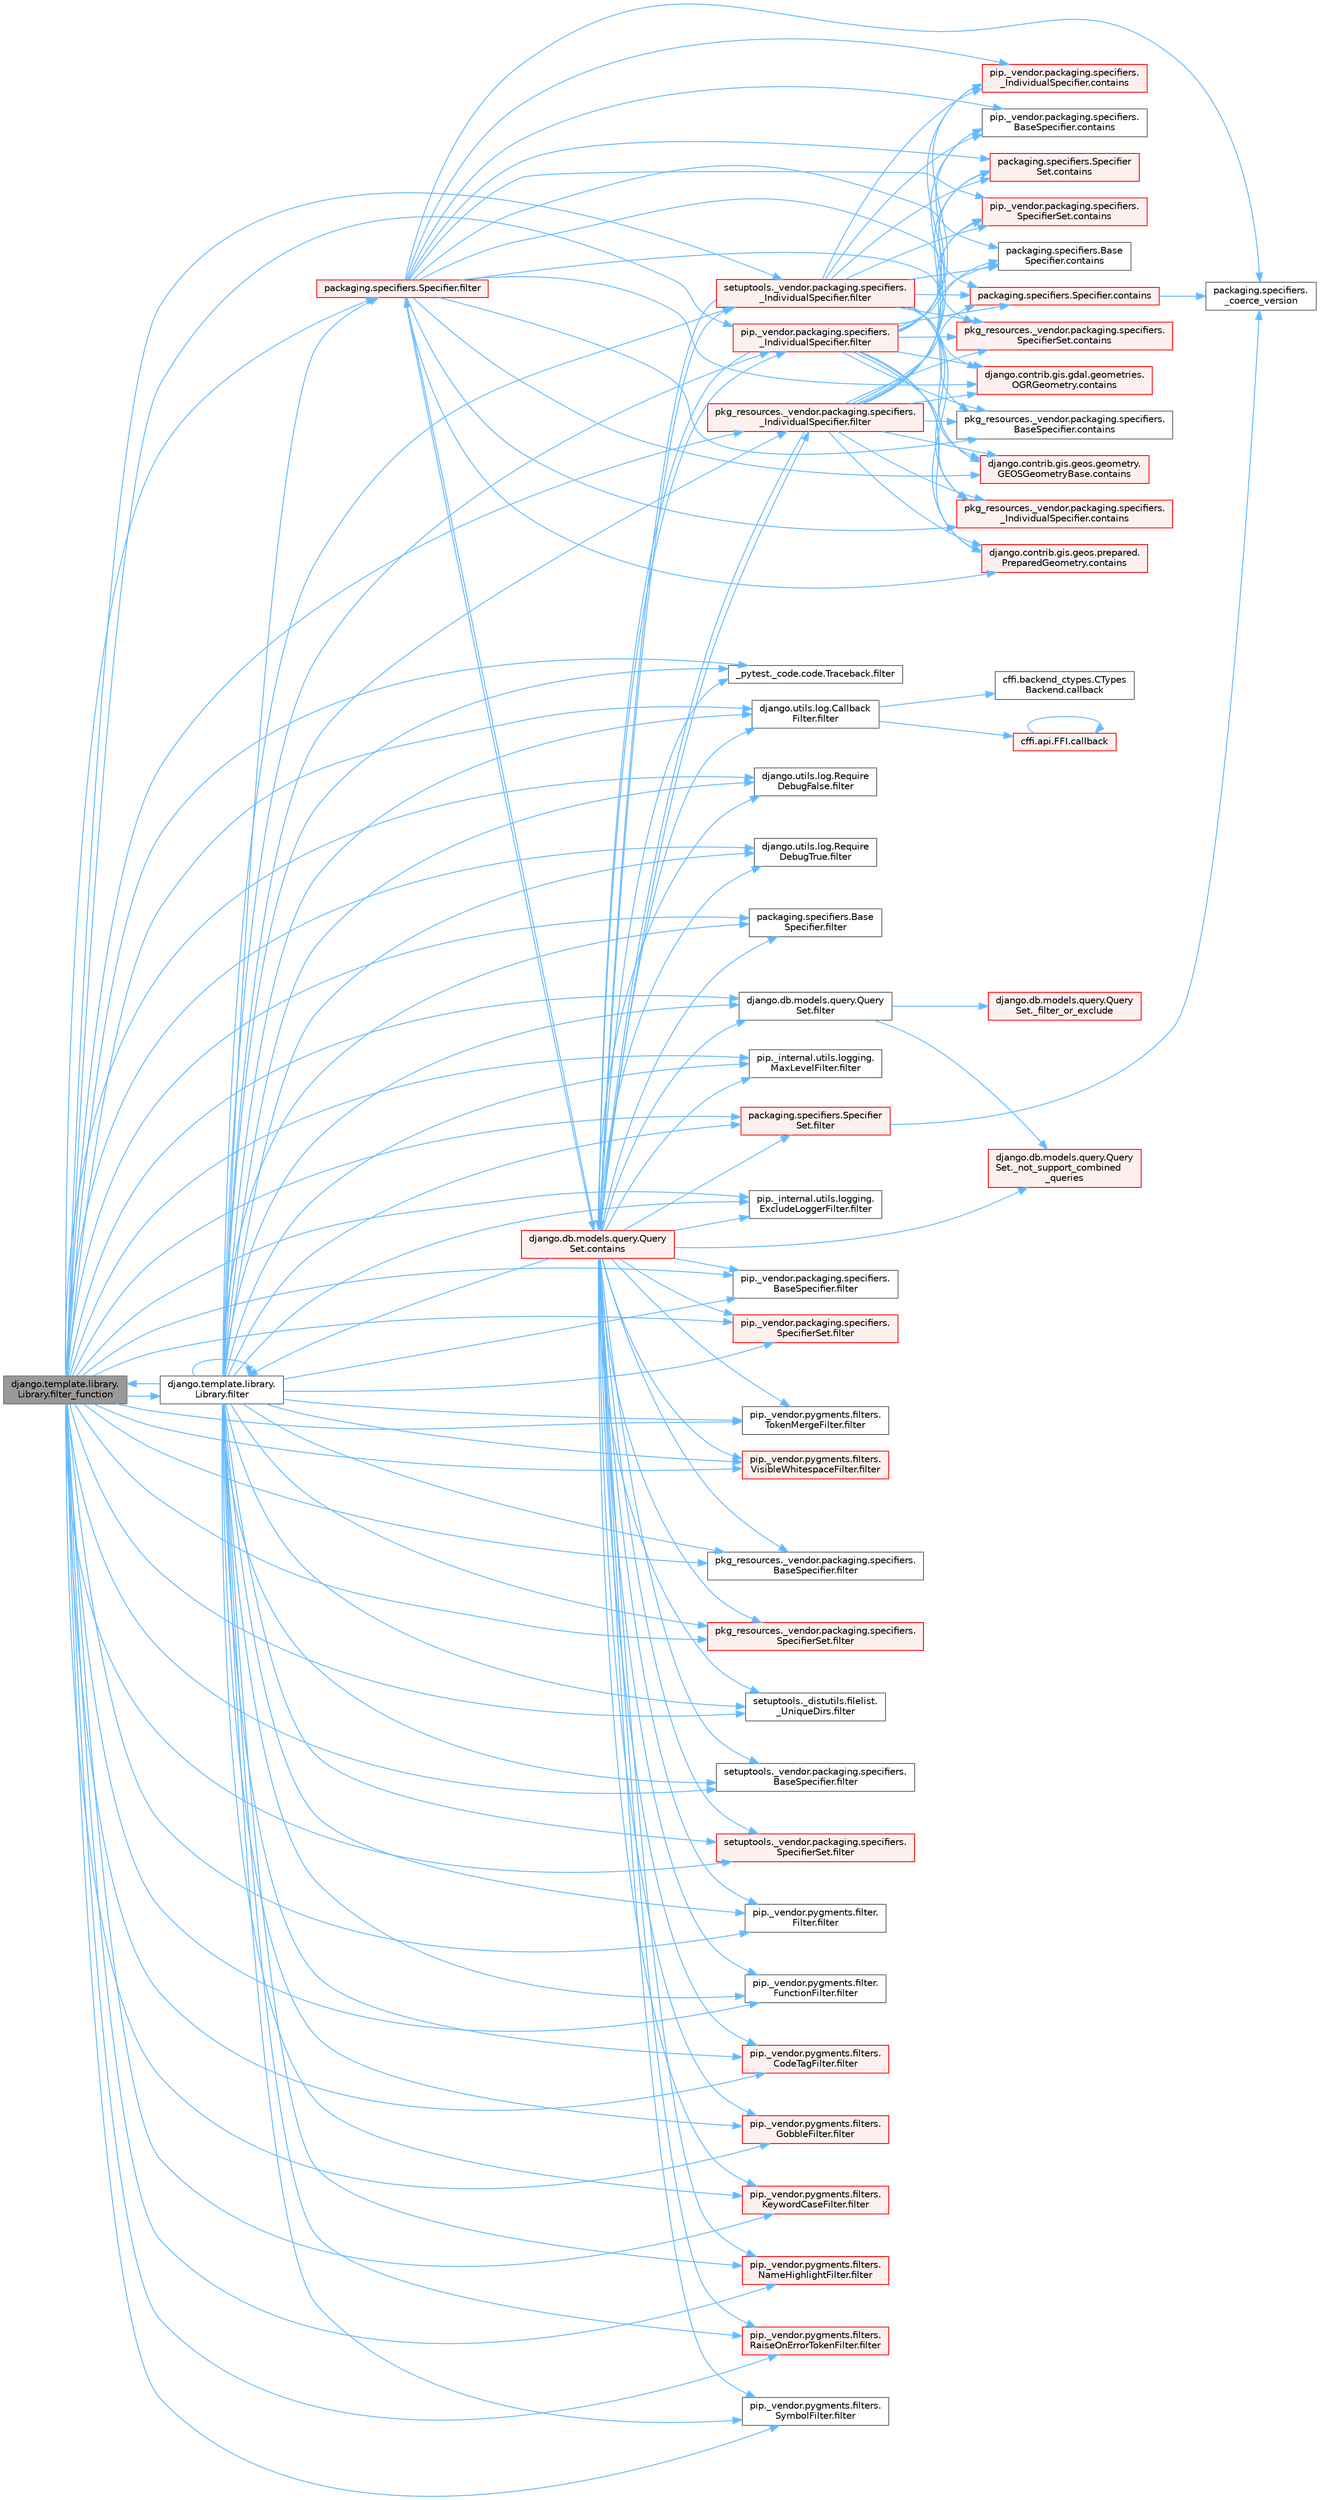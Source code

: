 digraph "django.template.library.Library.filter_function"
{
 // LATEX_PDF_SIZE
  bgcolor="transparent";
  edge [fontname=Helvetica,fontsize=10,labelfontname=Helvetica,labelfontsize=10];
  node [fontname=Helvetica,fontsize=10,shape=box,height=0.2,width=0.4];
  rankdir="LR";
  Node1 [id="Node000001",label="django.template.library.\lLibrary.filter_function",height=0.2,width=0.4,color="gray40", fillcolor="grey60", style="filled", fontcolor="black",tooltip=" "];
  Node1 -> Node2 [id="edge1_Node000001_Node000002",color="steelblue1",style="solid",tooltip=" "];
  Node2 [id="Node000002",label="_pytest._code.code.Traceback.filter",height=0.2,width=0.4,color="grey40", fillcolor="white", style="filled",URL="$class__pytest_1_1__code_1_1code_1_1_traceback.html#a55d326907d5380a46c4d3e52f002d33f",tooltip=" "];
  Node1 -> Node3 [id="edge2_Node000001_Node000003",color="steelblue1",style="solid",tooltip=" "];
  Node3 [id="Node000003",label="django.db.models.query.Query\lSet.filter",height=0.2,width=0.4,color="grey40", fillcolor="white", style="filled",URL="$classdjango_1_1db_1_1models_1_1query_1_1_query_set.html#a9c23f79ac5a5310d628b025b5ab7b7c5",tooltip=" "];
  Node3 -> Node4 [id="edge3_Node000003_Node000004",color="steelblue1",style="solid",tooltip=" "];
  Node4 [id="Node000004",label="django.db.models.query.Query\lSet._filter_or_exclude",height=0.2,width=0.4,color="red", fillcolor="#FFF0F0", style="filled",URL="$classdjango_1_1db_1_1models_1_1query_1_1_query_set.html#aaf90830d4e1b2ee4bdf10fb60f08aced",tooltip=" "];
  Node3 -> Node20 [id="edge4_Node000003_Node000020",color="steelblue1",style="solid",tooltip=" "];
  Node20 [id="Node000020",label="django.db.models.query.Query\lSet._not_support_combined\l_queries",height=0.2,width=0.4,color="red", fillcolor="#FFF0F0", style="filled",URL="$classdjango_1_1db_1_1models_1_1query_1_1_query_set.html#aa8310ec206924c94141bef75563958e2",tooltip=" "];
  Node1 -> Node21 [id="edge5_Node000001_Node000021",color="steelblue1",style="solid",tooltip=" "];
  Node21 [id="Node000021",label="django.template.library.\lLibrary.filter",height=0.2,width=0.4,color="grey40", fillcolor="white", style="filled",URL="$classdjango_1_1template_1_1library_1_1_library.html#ac67bb1211ffc0354d5bf33029a58aa43",tooltip=" "];
  Node21 -> Node2 [id="edge6_Node000021_Node000002",color="steelblue1",style="solid",tooltip=" "];
  Node21 -> Node3 [id="edge7_Node000021_Node000003",color="steelblue1",style="solid",tooltip=" "];
  Node21 -> Node21 [id="edge8_Node000021_Node000021",color="steelblue1",style="solid",tooltip=" "];
  Node21 -> Node22 [id="edge9_Node000021_Node000022",color="steelblue1",style="solid",tooltip=" "];
  Node22 [id="Node000022",label="django.utils.log.Callback\lFilter.filter",height=0.2,width=0.4,color="grey40", fillcolor="white", style="filled",URL="$classdjango_1_1utils_1_1log_1_1_callback_filter.html#acd2761b2200a4e66f4bd5b729ac43db2",tooltip=" "];
  Node22 -> Node23 [id="edge10_Node000022_Node000023",color="steelblue1",style="solid",tooltip=" "];
  Node23 [id="Node000023",label="cffi.api.FFI.callback",height=0.2,width=0.4,color="red", fillcolor="#FFF0F0", style="filled",URL="$classcffi_1_1api_1_1_f_f_i.html#a4e791803c5d07525465c8f1caeead188",tooltip=" "];
  Node23 -> Node23 [id="edge11_Node000023_Node000023",color="steelblue1",style="solid",tooltip=" "];
  Node22 -> Node27 [id="edge12_Node000022_Node000027",color="steelblue1",style="solid",tooltip=" "];
  Node27 [id="Node000027",label="cffi.backend_ctypes.CTypes\lBackend.callback",height=0.2,width=0.4,color="grey40", fillcolor="white", style="filled",URL="$classcffi_1_1backend__ctypes_1_1_c_types_backend.html#a6d540075e2cce4715ecc40b863b8dbcc",tooltip=" "];
  Node21 -> Node28 [id="edge13_Node000021_Node000028",color="steelblue1",style="solid",tooltip=" "];
  Node28 [id="Node000028",label="django.utils.log.Require\lDebugFalse.filter",height=0.2,width=0.4,color="grey40", fillcolor="white", style="filled",URL="$classdjango_1_1utils_1_1log_1_1_require_debug_false.html#a42e51835198458e09fb949a7af83bef8",tooltip=" "];
  Node21 -> Node29 [id="edge14_Node000021_Node000029",color="steelblue1",style="solid",tooltip=" "];
  Node29 [id="Node000029",label="django.utils.log.Require\lDebugTrue.filter",height=0.2,width=0.4,color="grey40", fillcolor="white", style="filled",URL="$classdjango_1_1utils_1_1log_1_1_require_debug_true.html#a8e1e027eea730028f70556810076c0e8",tooltip=" "];
  Node21 -> Node30 [id="edge15_Node000021_Node000030",color="steelblue1",style="solid",tooltip=" "];
  Node30 [id="Node000030",label="packaging.specifiers.Base\lSpecifier.filter",height=0.2,width=0.4,color="grey40", fillcolor="white", style="filled",URL="$classpackaging_1_1specifiers_1_1_base_specifier.html#aa87c3c882d19a56dd1f949c4b1bde70d",tooltip=" "];
  Node21 -> Node31 [id="edge16_Node000021_Node000031",color="steelblue1",style="solid",tooltip=" "];
  Node31 [id="Node000031",label="packaging.specifiers.Specifier.filter",height=0.2,width=0.4,color="red", fillcolor="#FFF0F0", style="filled",URL="$classpackaging_1_1specifiers_1_1_specifier.html#a22d9e14c5343d89e742b098b6d7997f7",tooltip=" "];
  Node31 -> Node32 [id="edge17_Node000031_Node000032",color="steelblue1",style="solid",tooltip=" "];
  Node32 [id="Node000032",label="packaging.specifiers.\l_coerce_version",height=0.2,width=0.4,color="grey40", fillcolor="white", style="filled",URL="$namespacepackaging_1_1specifiers.html#a075a73fc9deabd0af51612073a3a44bf",tooltip=" "];
  Node31 -> Node33 [id="edge18_Node000031_Node000033",color="steelblue1",style="solid",tooltip=" "];
  Node33 [id="Node000033",label="django.contrib.gis.gdal.geometries.\lOGRGeometry.contains",height=0.2,width=0.4,color="red", fillcolor="#FFF0F0", style="filled",URL="$classdjango_1_1contrib_1_1gis_1_1gdal_1_1geometries_1_1_o_g_r_geometry.html#ac4763e72bc3be798ebe272edf5a2111b",tooltip=" "];
  Node31 -> Node69 [id="edge19_Node000031_Node000069",color="steelblue1",style="solid",tooltip=" "];
  Node69 [id="Node000069",label="django.contrib.gis.geos.geometry.\lGEOSGeometryBase.contains",height=0.2,width=0.4,color="red", fillcolor="#FFF0F0", style="filled",URL="$classdjango_1_1contrib_1_1gis_1_1geos_1_1geometry_1_1_g_e_o_s_geometry_base.html#aa48e06e3c91d6a3a79f41bed318f5e43",tooltip=" "];
  Node31 -> Node70 [id="edge20_Node000031_Node000070",color="steelblue1",style="solid",tooltip=" "];
  Node70 [id="Node000070",label="django.contrib.gis.geos.prepared.\lPreparedGeometry.contains",height=0.2,width=0.4,color="red", fillcolor="#FFF0F0", style="filled",URL="$classdjango_1_1contrib_1_1gis_1_1geos_1_1prepared_1_1_prepared_geometry.html#ad52b1f28039e181521f25d338fa79be9",tooltip=" "];
  Node31 -> Node71 [id="edge21_Node000031_Node000071",color="steelblue1",style="solid",tooltip=" "];
  Node71 [id="Node000071",label="django.db.models.query.Query\lSet.contains",height=0.2,width=0.4,color="red", fillcolor="#FFF0F0", style="filled",URL="$classdjango_1_1db_1_1models_1_1query_1_1_query_set.html#a242e569a4bce6723adc3e71fdc69b70f",tooltip=" "];
  Node71 -> Node20 [id="edge22_Node000071_Node000020",color="steelblue1",style="solid",tooltip=" "];
  Node71 -> Node2 [id="edge23_Node000071_Node000002",color="steelblue1",style="solid",tooltip=" "];
  Node71 -> Node3 [id="edge24_Node000071_Node000003",color="steelblue1",style="solid",tooltip=" "];
  Node71 -> Node21 [id="edge25_Node000071_Node000021",color="steelblue1",style="solid",tooltip=" "];
  Node71 -> Node22 [id="edge26_Node000071_Node000022",color="steelblue1",style="solid",tooltip=" "];
  Node71 -> Node28 [id="edge27_Node000071_Node000028",color="steelblue1",style="solid",tooltip=" "];
  Node71 -> Node29 [id="edge28_Node000071_Node000029",color="steelblue1",style="solid",tooltip=" "];
  Node71 -> Node30 [id="edge29_Node000071_Node000030",color="steelblue1",style="solid",tooltip=" "];
  Node71 -> Node31 [id="edge30_Node000071_Node000031",color="steelblue1",style="solid",tooltip=" "];
  Node71 -> Node72 [id="edge31_Node000071_Node000072",color="steelblue1",style="solid",tooltip=" "];
  Node72 [id="Node000072",label="packaging.specifiers.Specifier\lSet.filter",height=0.2,width=0.4,color="red", fillcolor="#FFF0F0", style="filled",URL="$classpackaging_1_1specifiers_1_1_specifier_set.html#a65b70b2cc0c5bad34b31461955a36d87",tooltip=" "];
  Node72 -> Node32 [id="edge32_Node000072_Node000032",color="steelblue1",style="solid",tooltip=" "];
  Node71 -> Node103 [id="edge33_Node000071_Node000103",color="steelblue1",style="solid",tooltip=" "];
  Node103 [id="Node000103",label="pip._internal.utils.logging.\lExcludeLoggerFilter.filter",height=0.2,width=0.4,color="grey40", fillcolor="white", style="filled",URL="$classpip_1_1__internal_1_1utils_1_1logging_1_1_exclude_logger_filter.html#a633a3ddcdc0ebbb98edf2f1e0759d22a",tooltip=" "];
  Node71 -> Node104 [id="edge34_Node000071_Node000104",color="steelblue1",style="solid",tooltip=" "];
  Node104 [id="Node000104",label="pip._internal.utils.logging.\lMaxLevelFilter.filter",height=0.2,width=0.4,color="grey40", fillcolor="white", style="filled",URL="$classpip_1_1__internal_1_1utils_1_1logging_1_1_max_level_filter.html#ac46bbe4d91f47ed8f818f64d25ed2085",tooltip=" "];
  Node71 -> Node105 [id="edge35_Node000071_Node000105",color="steelblue1",style="solid",tooltip=" "];
  Node105 [id="Node000105",label="pip._vendor.packaging.specifiers.\l_IndividualSpecifier.filter",height=0.2,width=0.4,color="red", fillcolor="#FFF0F0", style="filled",URL="$classpip_1_1__vendor_1_1packaging_1_1specifiers_1_1___individual_specifier.html#a6203976cfa5ddd6a1f47f8dfe0669fd7",tooltip=" "];
  Node105 -> Node33 [id="edge36_Node000105_Node000033",color="steelblue1",style="solid",tooltip=" "];
  Node105 -> Node69 [id="edge37_Node000105_Node000069",color="steelblue1",style="solid",tooltip=" "];
  Node105 -> Node70 [id="edge38_Node000105_Node000070",color="steelblue1",style="solid",tooltip=" "];
  Node105 -> Node71 [id="edge39_Node000105_Node000071",color="steelblue1",style="solid",tooltip=" "];
  Node105 -> Node112 [id="edge40_Node000105_Node000112",color="steelblue1",style="solid",tooltip=" "];
  Node112 [id="Node000112",label="packaging.specifiers.Base\lSpecifier.contains",height=0.2,width=0.4,color="grey40", fillcolor="white", style="filled",URL="$classpackaging_1_1specifiers_1_1_base_specifier.html#a25e4441395aaa5f2bd19da46590dddc0",tooltip=" "];
  Node105 -> Node113 [id="edge41_Node000105_Node000113",color="steelblue1",style="solid",tooltip=" "];
  Node113 [id="Node000113",label="packaging.specifiers.Specifier.contains",height=0.2,width=0.4,color="red", fillcolor="#FFF0F0", style="filled",URL="$classpackaging_1_1specifiers_1_1_specifier.html#a782f94ca4b4d15bd461fd4c7a1c64ea1",tooltip=" "];
  Node113 -> Node32 [id="edge42_Node000113_Node000032",color="steelblue1",style="solid",tooltip=" "];
  Node105 -> Node122 [id="edge43_Node000105_Node000122",color="steelblue1",style="solid",tooltip=" "];
  Node122 [id="Node000122",label="packaging.specifiers.Specifier\lSet.contains",height=0.2,width=0.4,color="red", fillcolor="#FFF0F0", style="filled",URL="$classpackaging_1_1specifiers_1_1_specifier_set.html#ada64d1b5bfa107e43857d5504e92b233",tooltip=" "];
  Node105 -> Node123 [id="edge44_Node000105_Node000123",color="steelblue1",style="solid",tooltip=" "];
  Node123 [id="Node000123",label="pip._vendor.packaging.specifiers.\l_IndividualSpecifier.contains",height=0.2,width=0.4,color="red", fillcolor="#FFF0F0", style="filled",URL="$classpip_1_1__vendor_1_1packaging_1_1specifiers_1_1___individual_specifier.html#a0225ec2329bc258c9ff7d62a4ad6dde5",tooltip=" "];
  Node105 -> Node124 [id="edge45_Node000105_Node000124",color="steelblue1",style="solid",tooltip=" "];
  Node124 [id="Node000124",label="pip._vendor.packaging.specifiers.\lBaseSpecifier.contains",height=0.2,width=0.4,color="grey40", fillcolor="white", style="filled",URL="$classpip_1_1__vendor_1_1packaging_1_1specifiers_1_1_base_specifier.html#a1af3d8278a56af108c1b23f4f4dd7776",tooltip=" "];
  Node105 -> Node125 [id="edge46_Node000105_Node000125",color="steelblue1",style="solid",tooltip=" "];
  Node125 [id="Node000125",label="pip._vendor.packaging.specifiers.\lSpecifierSet.contains",height=0.2,width=0.4,color="red", fillcolor="#FFF0F0", style="filled",URL="$classpip_1_1__vendor_1_1packaging_1_1specifiers_1_1_specifier_set.html#a4c6c2f9778aaca8bc7eb77e5fa358a47",tooltip=" "];
  Node105 -> Node126 [id="edge47_Node000105_Node000126",color="steelblue1",style="solid",tooltip=" "];
  Node126 [id="Node000126",label="pkg_resources._vendor.packaging.specifiers.\l_IndividualSpecifier.contains",height=0.2,width=0.4,color="red", fillcolor="#FFF0F0", style="filled",URL="$classpkg__resources_1_1__vendor_1_1packaging_1_1specifiers_1_1___individual_specifier.html#ad490fa0c3edddc0b101c1f2a13af7644",tooltip=" "];
  Node105 -> Node127 [id="edge48_Node000105_Node000127",color="steelblue1",style="solid",tooltip=" "];
  Node127 [id="Node000127",label="pkg_resources._vendor.packaging.specifiers.\lBaseSpecifier.contains",height=0.2,width=0.4,color="grey40", fillcolor="white", style="filled",URL="$classpkg__resources_1_1__vendor_1_1packaging_1_1specifiers_1_1_base_specifier.html#a60a05af58d5bbfaeabc731124011c49b",tooltip=" "];
  Node105 -> Node128 [id="edge49_Node000105_Node000128",color="steelblue1",style="solid",tooltip=" "];
  Node128 [id="Node000128",label="pkg_resources._vendor.packaging.specifiers.\lSpecifierSet.contains",height=0.2,width=0.4,color="red", fillcolor="#FFF0F0", style="filled",URL="$classpkg__resources_1_1__vendor_1_1packaging_1_1specifiers_1_1_specifier_set.html#a5ea365d83f483f55a0b80c368a5ce5dd",tooltip=" "];
  Node71 -> Node132 [id="edge50_Node000071_Node000132",color="steelblue1",style="solid",tooltip=" "];
  Node132 [id="Node000132",label="pip._vendor.packaging.specifiers.\lBaseSpecifier.filter",height=0.2,width=0.4,color="grey40", fillcolor="white", style="filled",URL="$classpip_1_1__vendor_1_1packaging_1_1specifiers_1_1_base_specifier.html#a1b2ef14b953df0cf1a317ea573d0ea5a",tooltip=" "];
  Node71 -> Node133 [id="edge51_Node000071_Node000133",color="steelblue1",style="solid",tooltip=" "];
  Node133 [id="Node000133",label="pip._vendor.packaging.specifiers.\lSpecifierSet.filter",height=0.2,width=0.4,color="red", fillcolor="#FFF0F0", style="filled",URL="$classpip_1_1__vendor_1_1packaging_1_1specifiers_1_1_specifier_set.html#a3d7a4e9a4cb787385e37d5832bcc0a64",tooltip=" "];
  Node71 -> Node134 [id="edge52_Node000071_Node000134",color="steelblue1",style="solid",tooltip=" "];
  Node134 [id="Node000134",label="pip._vendor.pygments.filter.\lFilter.filter",height=0.2,width=0.4,color="grey40", fillcolor="white", style="filled",URL="$classpip_1_1__vendor_1_1pygments_1_1filter_1_1_filter.html#a970c118f059ea361c8f184fd86c6873d",tooltip=" "];
  Node71 -> Node135 [id="edge53_Node000071_Node000135",color="steelblue1",style="solid",tooltip=" "];
  Node135 [id="Node000135",label="pip._vendor.pygments.filter.\lFunctionFilter.filter",height=0.2,width=0.4,color="grey40", fillcolor="white", style="filled",URL="$classpip_1_1__vendor_1_1pygments_1_1filter_1_1_function_filter.html#a795616d337e49ea853139b0b96d481e7",tooltip=" "];
  Node71 -> Node136 [id="edge54_Node000071_Node000136",color="steelblue1",style="solid",tooltip=" "];
  Node136 [id="Node000136",label="pip._vendor.pygments.filters.\lCodeTagFilter.filter",height=0.2,width=0.4,color="red", fillcolor="#FFF0F0", style="filled",URL="$classpip_1_1__vendor_1_1pygments_1_1filters_1_1_code_tag_filter.html#adc7f44786b4b83da74faa23a154c8843",tooltip=" "];
  Node71 -> Node138 [id="edge55_Node000071_Node000138",color="steelblue1",style="solid",tooltip=" "];
  Node138 [id="Node000138",label="pip._vendor.pygments.filters.\lGobbleFilter.filter",height=0.2,width=0.4,color="red", fillcolor="#FFF0F0", style="filled",URL="$classpip_1_1__vendor_1_1pygments_1_1filters_1_1_gobble_filter.html#a1f8e662bb1794e2924280dc6564ca148",tooltip=" "];
  Node71 -> Node257 [id="edge56_Node000071_Node000257",color="steelblue1",style="solid",tooltip=" "];
  Node257 [id="Node000257",label="pip._vendor.pygments.filters.\lKeywordCaseFilter.filter",height=0.2,width=0.4,color="red", fillcolor="#FFF0F0", style="filled",URL="$classpip_1_1__vendor_1_1pygments_1_1filters_1_1_keyword_case_filter.html#a328d29510b49c572e5ded82852d167c8",tooltip=" "];
  Node71 -> Node260 [id="edge57_Node000071_Node000260",color="steelblue1",style="solid",tooltip=" "];
  Node260 [id="Node000260",label="pip._vendor.pygments.filters.\lNameHighlightFilter.filter",height=0.2,width=0.4,color="red", fillcolor="#FFF0F0", style="filled",URL="$classpip_1_1__vendor_1_1pygments_1_1filters_1_1_name_highlight_filter.html#ae389da6c924503203acbc80c559b0043",tooltip=" "];
  Node71 -> Node267 [id="edge58_Node000071_Node000267",color="steelblue1",style="solid",tooltip=" "];
  Node267 [id="Node000267",label="pip._vendor.pygments.filters.\lRaiseOnErrorTokenFilter.filter",height=0.2,width=0.4,color="red", fillcolor="#FFF0F0", style="filled",URL="$classpip_1_1__vendor_1_1pygments_1_1filters_1_1_raise_on_error_token_filter.html#aacf420bb16c8d3a430b88e78ee35b253",tooltip=" "];
  Node71 -> Node1371 [id="edge59_Node000071_Node001371",color="steelblue1",style="solid",tooltip=" "];
  Node1371 [id="Node001371",label="pip._vendor.pygments.filters.\lSymbolFilter.filter",height=0.2,width=0.4,color="grey40", fillcolor="white", style="filled",URL="$classpip_1_1__vendor_1_1pygments_1_1filters_1_1_symbol_filter.html#a567de8b7e3bc5f0a87712af81fbc70c7",tooltip=" "];
  Node71 -> Node1372 [id="edge60_Node000071_Node001372",color="steelblue1",style="solid",tooltip=" "];
  Node1372 [id="Node001372",label="pip._vendor.pygments.filters.\lTokenMergeFilter.filter",height=0.2,width=0.4,color="grey40", fillcolor="white", style="filled",URL="$classpip_1_1__vendor_1_1pygments_1_1filters_1_1_token_merge_filter.html#ac3fdd8238fb6976d42540cac395a9543",tooltip=" "];
  Node71 -> Node1373 [id="edge61_Node000071_Node001373",color="steelblue1",style="solid",tooltip=" "];
  Node1373 [id="Node001373",label="pip._vendor.pygments.filters.\lVisibleWhitespaceFilter.filter",height=0.2,width=0.4,color="red", fillcolor="#FFF0F0", style="filled",URL="$classpip_1_1__vendor_1_1pygments_1_1filters_1_1_visible_whitespace_filter.html#a9a7227d129dac7d41fe5b50d9fd97b77",tooltip=" "];
  Node71 -> Node1374 [id="edge62_Node000071_Node001374",color="steelblue1",style="solid",tooltip=" "];
  Node1374 [id="Node001374",label="pkg_resources._vendor.packaging.specifiers.\l_IndividualSpecifier.filter",height=0.2,width=0.4,color="red", fillcolor="#FFF0F0", style="filled",URL="$classpkg__resources_1_1__vendor_1_1packaging_1_1specifiers_1_1___individual_specifier.html#ad284c0e05b23f4b6838266492c00fc3e",tooltip=" "];
  Node1374 -> Node33 [id="edge63_Node001374_Node000033",color="steelblue1",style="solid",tooltip=" "];
  Node1374 -> Node69 [id="edge64_Node001374_Node000069",color="steelblue1",style="solid",tooltip=" "];
  Node1374 -> Node70 [id="edge65_Node001374_Node000070",color="steelblue1",style="solid",tooltip=" "];
  Node1374 -> Node71 [id="edge66_Node001374_Node000071",color="steelblue1",style="solid",tooltip=" "];
  Node1374 -> Node112 [id="edge67_Node001374_Node000112",color="steelblue1",style="solid",tooltip=" "];
  Node1374 -> Node113 [id="edge68_Node001374_Node000113",color="steelblue1",style="solid",tooltip=" "];
  Node1374 -> Node122 [id="edge69_Node001374_Node000122",color="steelblue1",style="solid",tooltip=" "];
  Node1374 -> Node123 [id="edge70_Node001374_Node000123",color="steelblue1",style="solid",tooltip=" "];
  Node1374 -> Node124 [id="edge71_Node001374_Node000124",color="steelblue1",style="solid",tooltip=" "];
  Node1374 -> Node125 [id="edge72_Node001374_Node000125",color="steelblue1",style="solid",tooltip=" "];
  Node1374 -> Node126 [id="edge73_Node001374_Node000126",color="steelblue1",style="solid",tooltip=" "];
  Node1374 -> Node127 [id="edge74_Node001374_Node000127",color="steelblue1",style="solid",tooltip=" "];
  Node1374 -> Node128 [id="edge75_Node001374_Node000128",color="steelblue1",style="solid",tooltip=" "];
  Node71 -> Node1375 [id="edge76_Node000071_Node001375",color="steelblue1",style="solid",tooltip=" "];
  Node1375 [id="Node001375",label="pkg_resources._vendor.packaging.specifiers.\lBaseSpecifier.filter",height=0.2,width=0.4,color="grey40", fillcolor="white", style="filled",URL="$classpkg__resources_1_1__vendor_1_1packaging_1_1specifiers_1_1_base_specifier.html#a08f789f03784e5505adfce76a34b64f0",tooltip=" "];
  Node71 -> Node1376 [id="edge77_Node000071_Node001376",color="steelblue1",style="solid",tooltip=" "];
  Node1376 [id="Node001376",label="pkg_resources._vendor.packaging.specifiers.\lSpecifierSet.filter",height=0.2,width=0.4,color="red", fillcolor="#FFF0F0", style="filled",URL="$classpkg__resources_1_1__vendor_1_1packaging_1_1specifiers_1_1_specifier_set.html#a9935b066c65c5b7849bd09a27171e1ba",tooltip=" "];
  Node71 -> Node1377 [id="edge78_Node000071_Node001377",color="steelblue1",style="solid",tooltip=" "];
  Node1377 [id="Node001377",label="setuptools._distutils.filelist.\l_UniqueDirs.filter",height=0.2,width=0.4,color="grey40", fillcolor="white", style="filled",URL="$classsetuptools_1_1__distutils_1_1filelist_1_1___unique_dirs.html#a351fccd2f8d782034811f470cf8e3815",tooltip=" "];
  Node71 -> Node1378 [id="edge79_Node000071_Node001378",color="steelblue1",style="solid",tooltip=" "];
  Node1378 [id="Node001378",label="setuptools._vendor.packaging.specifiers.\l_IndividualSpecifier.filter",height=0.2,width=0.4,color="red", fillcolor="#FFF0F0", style="filled",URL="$classsetuptools_1_1__vendor_1_1packaging_1_1specifiers_1_1___individual_specifier.html#a7f35b396bffe2a5276887eda17fd660b",tooltip=" "];
  Node1378 -> Node33 [id="edge80_Node001378_Node000033",color="steelblue1",style="solid",tooltip=" "];
  Node1378 -> Node69 [id="edge81_Node001378_Node000069",color="steelblue1",style="solid",tooltip=" "];
  Node1378 -> Node70 [id="edge82_Node001378_Node000070",color="steelblue1",style="solid",tooltip=" "];
  Node1378 -> Node71 [id="edge83_Node001378_Node000071",color="steelblue1",style="solid",tooltip=" "];
  Node1378 -> Node112 [id="edge84_Node001378_Node000112",color="steelblue1",style="solid",tooltip=" "];
  Node1378 -> Node113 [id="edge85_Node001378_Node000113",color="steelblue1",style="solid",tooltip=" "];
  Node1378 -> Node122 [id="edge86_Node001378_Node000122",color="steelblue1",style="solid",tooltip=" "];
  Node1378 -> Node123 [id="edge87_Node001378_Node000123",color="steelblue1",style="solid",tooltip=" "];
  Node1378 -> Node124 [id="edge88_Node001378_Node000124",color="steelblue1",style="solid",tooltip=" "];
  Node1378 -> Node125 [id="edge89_Node001378_Node000125",color="steelblue1",style="solid",tooltip=" "];
  Node1378 -> Node126 [id="edge90_Node001378_Node000126",color="steelblue1",style="solid",tooltip=" "];
  Node1378 -> Node127 [id="edge91_Node001378_Node000127",color="steelblue1",style="solid",tooltip=" "];
  Node1378 -> Node128 [id="edge92_Node001378_Node000128",color="steelblue1",style="solid",tooltip=" "];
  Node71 -> Node1379 [id="edge93_Node000071_Node001379",color="steelblue1",style="solid",tooltip=" "];
  Node1379 [id="Node001379",label="setuptools._vendor.packaging.specifiers.\lBaseSpecifier.filter",height=0.2,width=0.4,color="grey40", fillcolor="white", style="filled",URL="$classsetuptools_1_1__vendor_1_1packaging_1_1specifiers_1_1_base_specifier.html#aac733c9425aa10aacb2e457c323feb1d",tooltip=" "];
  Node71 -> Node1380 [id="edge94_Node000071_Node001380",color="steelblue1",style="solid",tooltip=" "];
  Node1380 [id="Node001380",label="setuptools._vendor.packaging.specifiers.\lSpecifierSet.filter",height=0.2,width=0.4,color="red", fillcolor="#FFF0F0", style="filled",URL="$classsetuptools_1_1__vendor_1_1packaging_1_1specifiers_1_1_specifier_set.html#a7aa970c725539aaf9406b260e2ffaa09",tooltip=" "];
  Node31 -> Node112 [id="edge95_Node000031_Node000112",color="steelblue1",style="solid",tooltip=" "];
  Node31 -> Node113 [id="edge96_Node000031_Node000113",color="steelblue1",style="solid",tooltip=" "];
  Node31 -> Node122 [id="edge97_Node000031_Node000122",color="steelblue1",style="solid",tooltip=" "];
  Node31 -> Node123 [id="edge98_Node000031_Node000123",color="steelblue1",style="solid",tooltip=" "];
  Node31 -> Node124 [id="edge99_Node000031_Node000124",color="steelblue1",style="solid",tooltip=" "];
  Node31 -> Node125 [id="edge100_Node000031_Node000125",color="steelblue1",style="solid",tooltip=" "];
  Node31 -> Node126 [id="edge101_Node000031_Node000126",color="steelblue1",style="solid",tooltip=" "];
  Node31 -> Node127 [id="edge102_Node000031_Node000127",color="steelblue1",style="solid",tooltip=" "];
  Node31 -> Node128 [id="edge103_Node000031_Node000128",color="steelblue1",style="solid",tooltip=" "];
  Node21 -> Node72 [id="edge104_Node000021_Node000072",color="steelblue1",style="solid",tooltip=" "];
  Node21 -> Node103 [id="edge105_Node000021_Node000103",color="steelblue1",style="solid",tooltip=" "];
  Node21 -> Node104 [id="edge106_Node000021_Node000104",color="steelblue1",style="solid",tooltip=" "];
  Node21 -> Node105 [id="edge107_Node000021_Node000105",color="steelblue1",style="solid",tooltip=" "];
  Node21 -> Node132 [id="edge108_Node000021_Node000132",color="steelblue1",style="solid",tooltip=" "];
  Node21 -> Node133 [id="edge109_Node000021_Node000133",color="steelblue1",style="solid",tooltip=" "];
  Node21 -> Node134 [id="edge110_Node000021_Node000134",color="steelblue1",style="solid",tooltip=" "];
  Node21 -> Node135 [id="edge111_Node000021_Node000135",color="steelblue1",style="solid",tooltip=" "];
  Node21 -> Node136 [id="edge112_Node000021_Node000136",color="steelblue1",style="solid",tooltip=" "];
  Node21 -> Node138 [id="edge113_Node000021_Node000138",color="steelblue1",style="solid",tooltip=" "];
  Node21 -> Node257 [id="edge114_Node000021_Node000257",color="steelblue1",style="solid",tooltip=" "];
  Node21 -> Node260 [id="edge115_Node000021_Node000260",color="steelblue1",style="solid",tooltip=" "];
  Node21 -> Node267 [id="edge116_Node000021_Node000267",color="steelblue1",style="solid",tooltip=" "];
  Node21 -> Node1371 [id="edge117_Node000021_Node001371",color="steelblue1",style="solid",tooltip=" "];
  Node21 -> Node1372 [id="edge118_Node000021_Node001372",color="steelblue1",style="solid",tooltip=" "];
  Node21 -> Node1373 [id="edge119_Node000021_Node001373",color="steelblue1",style="solid",tooltip=" "];
  Node21 -> Node1374 [id="edge120_Node000021_Node001374",color="steelblue1",style="solid",tooltip=" "];
  Node21 -> Node1375 [id="edge121_Node000021_Node001375",color="steelblue1",style="solid",tooltip=" "];
  Node21 -> Node1376 [id="edge122_Node000021_Node001376",color="steelblue1",style="solid",tooltip=" "];
  Node21 -> Node1377 [id="edge123_Node000021_Node001377",color="steelblue1",style="solid",tooltip=" "];
  Node21 -> Node1378 [id="edge124_Node000021_Node001378",color="steelblue1",style="solid",tooltip=" "];
  Node21 -> Node1379 [id="edge125_Node000021_Node001379",color="steelblue1",style="solid",tooltip=" "];
  Node21 -> Node1380 [id="edge126_Node000021_Node001380",color="steelblue1",style="solid",tooltip=" "];
  Node21 -> Node1 [id="edge127_Node000021_Node000001",color="steelblue1",style="solid",tooltip=" "];
  Node1 -> Node22 [id="edge128_Node000001_Node000022",color="steelblue1",style="solid",tooltip=" "];
  Node1 -> Node28 [id="edge129_Node000001_Node000028",color="steelblue1",style="solid",tooltip=" "];
  Node1 -> Node29 [id="edge130_Node000001_Node000029",color="steelblue1",style="solid",tooltip=" "];
  Node1 -> Node30 [id="edge131_Node000001_Node000030",color="steelblue1",style="solid",tooltip=" "];
  Node1 -> Node31 [id="edge132_Node000001_Node000031",color="steelblue1",style="solid",tooltip=" "];
  Node1 -> Node72 [id="edge133_Node000001_Node000072",color="steelblue1",style="solid",tooltip=" "];
  Node1 -> Node103 [id="edge134_Node000001_Node000103",color="steelblue1",style="solid",tooltip=" "];
  Node1 -> Node104 [id="edge135_Node000001_Node000104",color="steelblue1",style="solid",tooltip=" "];
  Node1 -> Node105 [id="edge136_Node000001_Node000105",color="steelblue1",style="solid",tooltip=" "];
  Node1 -> Node132 [id="edge137_Node000001_Node000132",color="steelblue1",style="solid",tooltip=" "];
  Node1 -> Node133 [id="edge138_Node000001_Node000133",color="steelblue1",style="solid",tooltip=" "];
  Node1 -> Node134 [id="edge139_Node000001_Node000134",color="steelblue1",style="solid",tooltip=" "];
  Node1 -> Node135 [id="edge140_Node000001_Node000135",color="steelblue1",style="solid",tooltip=" "];
  Node1 -> Node136 [id="edge141_Node000001_Node000136",color="steelblue1",style="solid",tooltip=" "];
  Node1 -> Node138 [id="edge142_Node000001_Node000138",color="steelblue1",style="solid",tooltip=" "];
  Node1 -> Node257 [id="edge143_Node000001_Node000257",color="steelblue1",style="solid",tooltip=" "];
  Node1 -> Node260 [id="edge144_Node000001_Node000260",color="steelblue1",style="solid",tooltip=" "];
  Node1 -> Node267 [id="edge145_Node000001_Node000267",color="steelblue1",style="solid",tooltip=" "];
  Node1 -> Node1371 [id="edge146_Node000001_Node001371",color="steelblue1",style="solid",tooltip=" "];
  Node1 -> Node1372 [id="edge147_Node000001_Node001372",color="steelblue1",style="solid",tooltip=" "];
  Node1 -> Node1373 [id="edge148_Node000001_Node001373",color="steelblue1",style="solid",tooltip=" "];
  Node1 -> Node1374 [id="edge149_Node000001_Node001374",color="steelblue1",style="solid",tooltip=" "];
  Node1 -> Node1375 [id="edge150_Node000001_Node001375",color="steelblue1",style="solid",tooltip=" "];
  Node1 -> Node1376 [id="edge151_Node000001_Node001376",color="steelblue1",style="solid",tooltip=" "];
  Node1 -> Node1377 [id="edge152_Node000001_Node001377",color="steelblue1",style="solid",tooltip=" "];
  Node1 -> Node1378 [id="edge153_Node000001_Node001378",color="steelblue1",style="solid",tooltip=" "];
  Node1 -> Node1379 [id="edge154_Node000001_Node001379",color="steelblue1",style="solid",tooltip=" "];
  Node1 -> Node1380 [id="edge155_Node000001_Node001380",color="steelblue1",style="solid",tooltip=" "];
}
